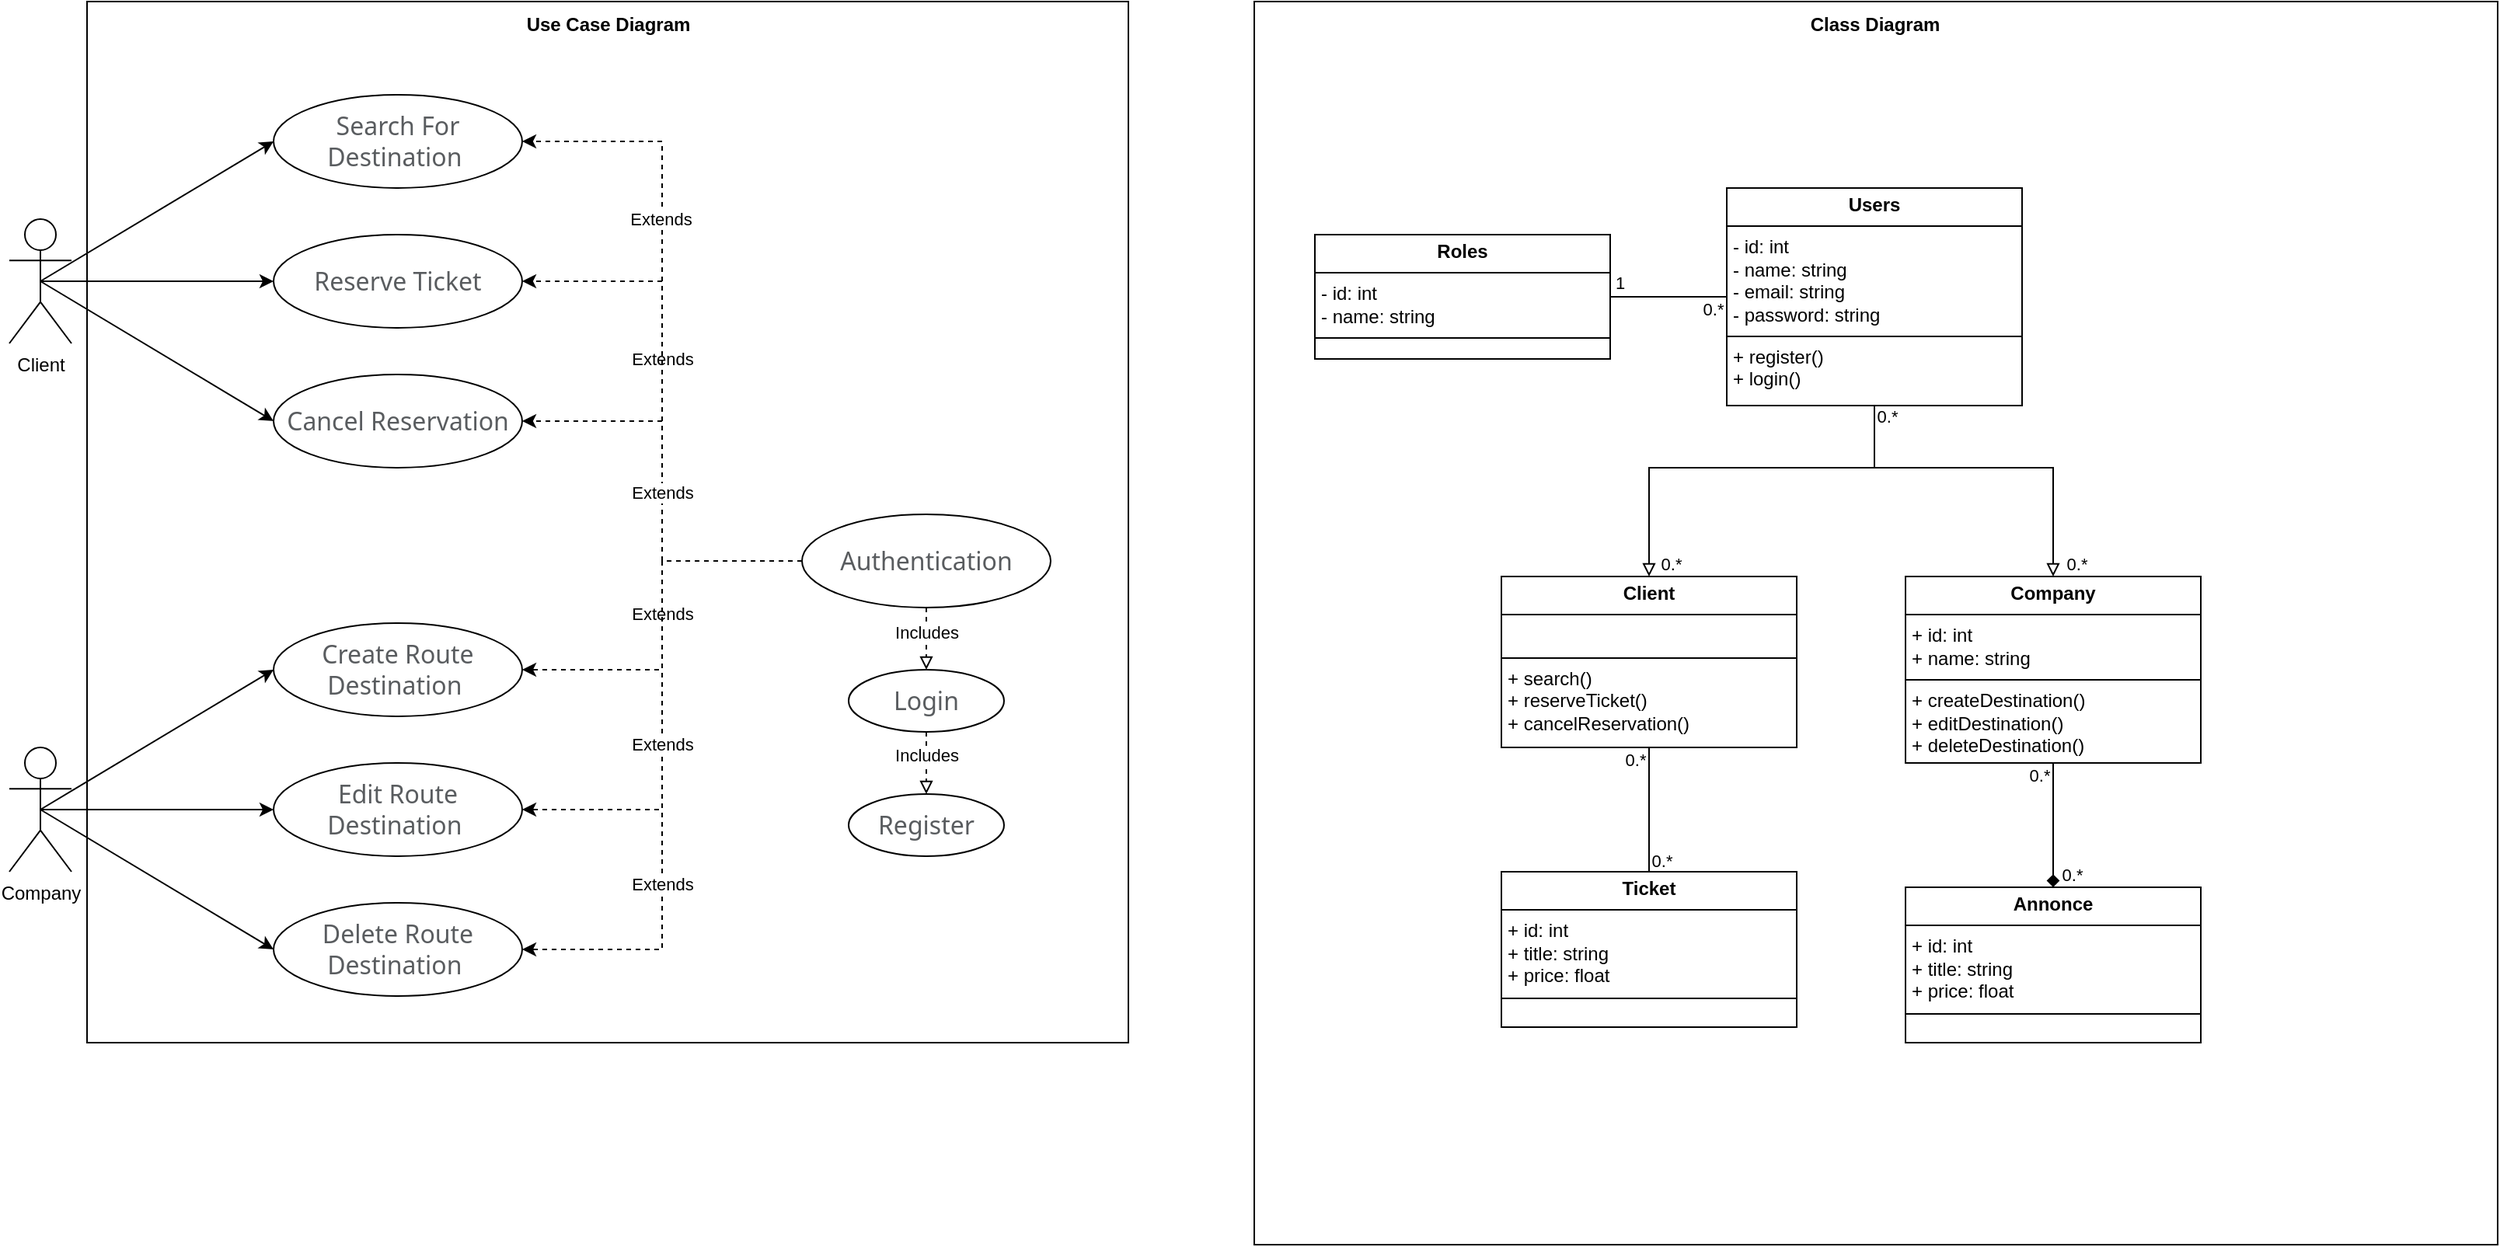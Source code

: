 <mxfile version="26.0.16">
  <diagram name="Page-1" id="CVRvL5XX1X4Mtw7or7ae">
    <mxGraphModel dx="700" dy="360" grid="1" gridSize="10" guides="1" tooltips="1" connect="1" arrows="1" fold="1" page="1" pageScale="1" pageWidth="850" pageHeight="1100" math="0" shadow="0">
      <root>
        <mxCell id="0" />
        <mxCell id="1" parent="0" />
        <mxCell id="lxG_5hcDOjIos_S2exNw-1" value="" style="whiteSpace=wrap;html=1;aspect=fixed;" vertex="1" parent="1">
          <mxGeometry x="90" y="60" width="670" height="670" as="geometry" />
        </mxCell>
        <mxCell id="lxG_5hcDOjIos_S2exNw-10" style="rounded=0;orthogonalLoop=1;jettySize=auto;html=1;exitX=0.5;exitY=0.5;exitDx=0;exitDy=0;exitPerimeter=0;entryX=0;entryY=0.5;entryDx=0;entryDy=0;" edge="1" parent="1" source="lxG_5hcDOjIos_S2exNw-2" target="lxG_5hcDOjIos_S2exNw-4">
          <mxGeometry relative="1" as="geometry" />
        </mxCell>
        <mxCell id="lxG_5hcDOjIos_S2exNw-2" value="Client" style="shape=umlActor;verticalLabelPosition=bottom;verticalAlign=top;html=1;outlineConnect=0;" vertex="1" parent="1">
          <mxGeometry x="40" y="200" width="40" height="80" as="geometry" />
        </mxCell>
        <mxCell id="lxG_5hcDOjIos_S2exNw-3" value="&lt;span style=&quot;color: rgba(33, 37, 41, 0.75); font-family: system-ui, -apple-system, &amp;quot;Segoe UI&amp;quot;, Roboto, &amp;quot;Helvetica Neue&amp;quot;, &amp;quot;Noto Sans&amp;quot;, &amp;quot;Liberation Sans&amp;quot;, Arial, sans-serif, &amp;quot;Apple Color Emoji&amp;quot;, &amp;quot;Segoe UI Emoji&amp;quot;, &amp;quot;Segoe UI Symbol&amp;quot;, &amp;quot;Noto Color Emoji&amp;quot;; font-size: 16px; background-color: rgb(255, 255, 255);&quot;&gt;Reserve Ticket&lt;/span&gt;" style="ellipse;whiteSpace=wrap;html=1;" vertex="1" parent="1">
          <mxGeometry x="210" y="210" width="160" height="60" as="geometry" />
        </mxCell>
        <mxCell id="lxG_5hcDOjIos_S2exNw-4" value="&lt;span style=&quot;color: rgba(33, 37, 41, 0.75); font-family: system-ui, -apple-system, &amp;quot;Segoe UI&amp;quot;, Roboto, &amp;quot;Helvetica Neue&amp;quot;, &amp;quot;Noto Sans&amp;quot;, &amp;quot;Liberation Sans&amp;quot;, Arial, sans-serif, &amp;quot;Apple Color Emoji&amp;quot;, &amp;quot;Segoe UI Emoji&amp;quot;, &amp;quot;Segoe UI Symbol&amp;quot;, &amp;quot;Noto Color Emoji&amp;quot;; font-size: 16px; background-color: rgb(255, 255, 255);&quot;&gt;Search For Destination&amp;nbsp;&lt;/span&gt;" style="ellipse;whiteSpace=wrap;html=1;" vertex="1" parent="1">
          <mxGeometry x="210" y="120" width="160" height="60" as="geometry" />
        </mxCell>
        <mxCell id="lxG_5hcDOjIos_S2exNw-6" value="&lt;span style=&quot;color: rgba(33, 37, 41, 0.75); font-family: system-ui, -apple-system, &amp;quot;Segoe UI&amp;quot;, Roboto, &amp;quot;Helvetica Neue&amp;quot;, &amp;quot;Noto Sans&amp;quot;, &amp;quot;Liberation Sans&amp;quot;, Arial, sans-serif, &amp;quot;Apple Color Emoji&amp;quot;, &amp;quot;Segoe UI Emoji&amp;quot;, &amp;quot;Segoe UI Symbol&amp;quot;, &amp;quot;Noto Color Emoji&amp;quot;; font-size: 16px; background-color: rgb(255, 255, 255);&quot;&gt;Create Route&lt;br&gt;Destination&amp;nbsp;&lt;/span&gt;" style="ellipse;whiteSpace=wrap;html=1;" vertex="1" parent="1">
          <mxGeometry x="210" y="460" width="160" height="60" as="geometry" />
        </mxCell>
        <mxCell id="lxG_5hcDOjIos_S2exNw-7" value="&lt;span style=&quot;color: rgba(33, 37, 41, 0.75); font-family: system-ui, -apple-system, &amp;quot;Segoe UI&amp;quot;, Roboto, &amp;quot;Helvetica Neue&amp;quot;, &amp;quot;Noto Sans&amp;quot;, &amp;quot;Liberation Sans&amp;quot;, Arial, sans-serif, &amp;quot;Apple Color Emoji&amp;quot;, &amp;quot;Segoe UI Emoji&amp;quot;, &amp;quot;Segoe UI Symbol&amp;quot;, &amp;quot;Noto Color Emoji&amp;quot;; font-size: 16px; background-color: rgb(255, 255, 255);&quot;&gt;Edit Route&lt;br&gt;Destination&amp;nbsp;&lt;/span&gt;" style="ellipse;whiteSpace=wrap;html=1;" vertex="1" parent="1">
          <mxGeometry x="210" y="550" width="160" height="60" as="geometry" />
        </mxCell>
        <mxCell id="lxG_5hcDOjIos_S2exNw-8" value="&lt;span style=&quot;color: rgba(33, 37, 41, 0.75); font-family: system-ui, -apple-system, &amp;quot;Segoe UI&amp;quot;, Roboto, &amp;quot;Helvetica Neue&amp;quot;, &amp;quot;Noto Sans&amp;quot;, &amp;quot;Liberation Sans&amp;quot;, Arial, sans-serif, &amp;quot;Apple Color Emoji&amp;quot;, &amp;quot;Segoe UI Emoji&amp;quot;, &amp;quot;Segoe UI Symbol&amp;quot;, &amp;quot;Noto Color Emoji&amp;quot;; font-size: 16px; background-color: rgb(255, 255, 255);&quot;&gt;Delete Route&lt;br&gt;Destination&amp;nbsp;&lt;/span&gt;" style="ellipse;whiteSpace=wrap;html=1;" vertex="1" parent="1">
          <mxGeometry x="210" y="640" width="160" height="60" as="geometry" />
        </mxCell>
        <mxCell id="lxG_5hcDOjIos_S2exNw-12" style="rounded=0;orthogonalLoop=1;jettySize=auto;html=1;entryX=0;entryY=0.5;entryDx=0;entryDy=0;exitX=0.5;exitY=0.5;exitDx=0;exitDy=0;exitPerimeter=0;" edge="1" parent="1" source="lxG_5hcDOjIos_S2exNw-9" target="lxG_5hcDOjIos_S2exNw-6">
          <mxGeometry relative="1" as="geometry" />
        </mxCell>
        <mxCell id="lxG_5hcDOjIos_S2exNw-9" value="Company" style="shape=umlActor;verticalLabelPosition=bottom;verticalAlign=top;html=1;outlineConnect=0;" vertex="1" parent="1">
          <mxGeometry x="40" y="540" width="40" height="80" as="geometry" />
        </mxCell>
        <mxCell id="lxG_5hcDOjIos_S2exNw-11" style="rounded=0;orthogonalLoop=1;jettySize=auto;html=1;entryX=0;entryY=0.5;entryDx=0;entryDy=0;exitX=0.5;exitY=0.5;exitDx=0;exitDy=0;exitPerimeter=0;" edge="1" parent="1" source="lxG_5hcDOjIos_S2exNw-2" target="lxG_5hcDOjIos_S2exNw-3">
          <mxGeometry relative="1" as="geometry">
            <mxPoint x="90" y="206" as="sourcePoint" />
            <mxPoint x="231" y="175" as="targetPoint" />
          </mxGeometry>
        </mxCell>
        <mxCell id="lxG_5hcDOjIos_S2exNw-13" style="rounded=0;orthogonalLoop=1;jettySize=auto;html=1;entryX=0;entryY=0.5;entryDx=0;entryDy=0;exitX=0.5;exitY=0.5;exitDx=0;exitDy=0;exitPerimeter=0;" edge="1" parent="1" source="lxG_5hcDOjIos_S2exNw-9" target="lxG_5hcDOjIos_S2exNw-7">
          <mxGeometry relative="1" as="geometry">
            <mxPoint x="70" y="590" as="sourcePoint" />
            <mxPoint x="220" y="500" as="targetPoint" />
          </mxGeometry>
        </mxCell>
        <mxCell id="lxG_5hcDOjIos_S2exNw-14" style="rounded=0;orthogonalLoop=1;jettySize=auto;html=1;entryX=0;entryY=0.5;entryDx=0;entryDy=0;exitX=0.5;exitY=0.5;exitDx=0;exitDy=0;exitPerimeter=0;" edge="1" parent="1" source="lxG_5hcDOjIos_S2exNw-9" target="lxG_5hcDOjIos_S2exNw-8">
          <mxGeometry relative="1" as="geometry">
            <mxPoint x="70" y="590" as="sourcePoint" />
            <mxPoint x="220" y="590" as="targetPoint" />
          </mxGeometry>
        </mxCell>
        <mxCell id="lxG_5hcDOjIos_S2exNw-16" style="edgeStyle=orthogonalEdgeStyle;rounded=0;orthogonalLoop=1;jettySize=auto;html=1;entryX=1;entryY=0.5;entryDx=0;entryDy=0;dashed=1;exitX=0;exitY=0.5;exitDx=0;exitDy=0;" edge="1" parent="1" source="lxG_5hcDOjIos_S2exNw-15" target="lxG_5hcDOjIos_S2exNw-3">
          <mxGeometry relative="1" as="geometry" />
        </mxCell>
        <mxCell id="lxG_5hcDOjIos_S2exNw-22" value="Extends" style="edgeLabel;html=1;align=center;verticalAlign=middle;resizable=0;points=[];" vertex="1" connectable="0" parent="lxG_5hcDOjIos_S2exNw-16">
          <mxGeometry x="0.005" relative="1" as="geometry">
            <mxPoint y="-39" as="offset" />
          </mxGeometry>
        </mxCell>
        <mxCell id="lxG_5hcDOjIos_S2exNw-17" style="edgeStyle=orthogonalEdgeStyle;rounded=0;orthogonalLoop=1;jettySize=auto;html=1;entryX=1;entryY=0.5;entryDx=0;entryDy=0;exitX=0;exitY=0.5;exitDx=0;exitDy=0;dashed=1;" edge="1" parent="1" source="lxG_5hcDOjIos_S2exNw-15" target="lxG_5hcDOjIos_S2exNw-4">
          <mxGeometry relative="1" as="geometry" />
        </mxCell>
        <mxCell id="lxG_5hcDOjIos_S2exNw-21" value="Extends" style="edgeLabel;html=1;align=center;verticalAlign=middle;resizable=0;points=[];" vertex="1" connectable="0" parent="lxG_5hcDOjIos_S2exNw-17">
          <mxGeometry x="0.437" y="1" relative="1" as="geometry">
            <mxPoint y="13" as="offset" />
          </mxGeometry>
        </mxCell>
        <mxCell id="lxG_5hcDOjIos_S2exNw-18" style="edgeStyle=orthogonalEdgeStyle;rounded=0;orthogonalLoop=1;jettySize=auto;html=1;entryX=1;entryY=0.5;entryDx=0;entryDy=0;dashed=1;exitX=0;exitY=0.5;exitDx=0;exitDy=0;" edge="1" parent="1" source="lxG_5hcDOjIos_S2exNw-15" target="lxG_5hcDOjIos_S2exNw-6">
          <mxGeometry relative="1" as="geometry" />
        </mxCell>
        <mxCell id="lxG_5hcDOjIos_S2exNw-23" value="Extends" style="edgeLabel;html=1;align=center;verticalAlign=middle;resizable=0;points=[];labelBackgroundColor=default;" vertex="1" connectable="0" parent="lxG_5hcDOjIos_S2exNw-18">
          <mxGeometry x="-0.007" relative="1" as="geometry">
            <mxPoint as="offset" />
          </mxGeometry>
        </mxCell>
        <mxCell id="lxG_5hcDOjIos_S2exNw-19" style="edgeStyle=orthogonalEdgeStyle;rounded=0;orthogonalLoop=1;jettySize=auto;html=1;entryX=1;entryY=0.5;entryDx=0;entryDy=0;dashed=1;exitX=0;exitY=0.5;exitDx=0;exitDy=0;" edge="1" parent="1" source="lxG_5hcDOjIos_S2exNw-15" target="lxG_5hcDOjIos_S2exNw-7">
          <mxGeometry relative="1" as="geometry" />
        </mxCell>
        <mxCell id="lxG_5hcDOjIos_S2exNw-20" style="edgeStyle=orthogonalEdgeStyle;rounded=0;orthogonalLoop=1;jettySize=auto;html=1;entryX=1;entryY=0.5;entryDx=0;entryDy=0;exitX=0;exitY=0.5;exitDx=0;exitDy=0;dashed=1;" edge="1" parent="1" source="lxG_5hcDOjIos_S2exNw-15" target="lxG_5hcDOjIos_S2exNw-8">
          <mxGeometry relative="1" as="geometry" />
        </mxCell>
        <mxCell id="lxG_5hcDOjIos_S2exNw-24" value="Extends" style="edgeLabel;html=1;align=center;verticalAlign=middle;resizable=0;points=[];" vertex="1" connectable="0" parent="lxG_5hcDOjIos_S2exNw-20">
          <mxGeometry x="-0.035" relative="1" as="geometry">
            <mxPoint as="offset" />
          </mxGeometry>
        </mxCell>
        <mxCell id="lxG_5hcDOjIos_S2exNw-25" value="Extends" style="edgeLabel;html=1;align=center;verticalAlign=middle;resizable=0;points=[];" vertex="1" connectable="0" parent="lxG_5hcDOjIos_S2exNw-20">
          <mxGeometry x="0.384" y="1" relative="1" as="geometry">
            <mxPoint x="-1" as="offset" />
          </mxGeometry>
        </mxCell>
        <mxCell id="lxG_5hcDOjIos_S2exNw-48" style="edgeStyle=orthogonalEdgeStyle;rounded=0;orthogonalLoop=1;jettySize=auto;html=1;entryX=1;entryY=0.5;entryDx=0;entryDy=0;dashed=1;" edge="1" parent="1" source="lxG_5hcDOjIos_S2exNw-15" target="lxG_5hcDOjIos_S2exNw-46">
          <mxGeometry relative="1" as="geometry" />
        </mxCell>
        <mxCell id="lxG_5hcDOjIos_S2exNw-49" value="Extends" style="edgeLabel;html=1;align=center;verticalAlign=middle;resizable=0;points=[];" vertex="1" connectable="0" parent="lxG_5hcDOjIos_S2exNw-48">
          <mxGeometry x="-0.002" y="1" relative="1" as="geometry">
            <mxPoint x="1" as="offset" />
          </mxGeometry>
        </mxCell>
        <mxCell id="lxG_5hcDOjIos_S2exNw-15" value="&lt;span style=&quot;color: rgba(33, 37, 41, 0.75); font-family: system-ui, -apple-system, &amp;quot;Segoe UI&amp;quot;, Roboto, &amp;quot;Helvetica Neue&amp;quot;, &amp;quot;Noto Sans&amp;quot;, &amp;quot;Liberation Sans&amp;quot;, Arial, sans-serif, &amp;quot;Apple Color Emoji&amp;quot;, &amp;quot;Segoe UI Emoji&amp;quot;, &amp;quot;Segoe UI Symbol&amp;quot;, &amp;quot;Noto Color Emoji&amp;quot;; font-size: 16px; background-color: rgb(255, 255, 255);&quot;&gt;Authentication&lt;/span&gt;" style="ellipse;whiteSpace=wrap;html=1;" vertex="1" parent="1">
          <mxGeometry x="550" y="390" width="160" height="60" as="geometry" />
        </mxCell>
        <mxCell id="lxG_5hcDOjIos_S2exNw-26" value="" style="whiteSpace=wrap;html=1;aspect=fixed;" vertex="1" parent="1">
          <mxGeometry x="841" y="60" width="800" height="800" as="geometry" />
        </mxCell>
        <mxCell id="lxG_5hcDOjIos_S2exNw-27" value="&lt;b&gt;&lt;font&gt;Use Case Diagram&lt;/font&gt;&lt;/b&gt;" style="text;html=1;align=center;verticalAlign=middle;resizable=0;points=[];autosize=1;strokeColor=none;fillColor=none;" vertex="1" parent="1">
          <mxGeometry x="360" y="60" width="130" height="30" as="geometry" />
        </mxCell>
        <mxCell id="lxG_5hcDOjIos_S2exNw-28" value="&lt;b&gt;Class Diagram&lt;/b&gt;" style="text;html=1;align=center;verticalAlign=middle;resizable=0;points=[];autosize=1;strokeColor=none;fillColor=none;" vertex="1" parent="1">
          <mxGeometry x="1185" y="60" width="110" height="30" as="geometry" />
        </mxCell>
        <mxCell id="lxG_5hcDOjIos_S2exNw-37" value="&lt;p style=&quot;margin:0px;margin-top:4px;text-align:center;&quot;&gt;&lt;b&gt;Users&lt;/b&gt;&lt;/p&gt;&lt;hr size=&quot;1&quot; style=&quot;border-style:solid;&quot;&gt;&lt;p style=&quot;margin:0px;margin-left:4px;&quot;&gt;- id: int&lt;br&gt;- name: string&lt;/p&gt;&lt;p style=&quot;margin:0px;margin-left:4px;&quot;&gt;- email: string&lt;/p&gt;&lt;p style=&quot;margin:0px;margin-left:4px;&quot;&gt;- password: string&lt;/p&gt;&lt;hr size=&quot;1&quot; style=&quot;border-style:solid;&quot;&gt;&lt;p style=&quot;margin:0px;margin-left:4px;&quot;&gt;+ register()&lt;/p&gt;&lt;p style=&quot;margin:0px;margin-left:4px;&quot;&gt;+ login()&lt;/p&gt;" style="verticalAlign=top;align=left;overflow=fill;html=1;whiteSpace=wrap;" vertex="1" parent="1">
          <mxGeometry x="1145" y="180" width="190" height="140" as="geometry" />
        </mxCell>
        <mxCell id="lxG_5hcDOjIos_S2exNw-39" style="edgeStyle=orthogonalEdgeStyle;rounded=0;orthogonalLoop=1;jettySize=auto;html=1;entryX=0;entryY=0.5;entryDx=0;entryDy=0;endArrow=none;startFill=0;" edge="1" parent="1" source="lxG_5hcDOjIos_S2exNw-38" target="lxG_5hcDOjIos_S2exNw-37">
          <mxGeometry relative="1" as="geometry" />
        </mxCell>
        <mxCell id="lxG_5hcDOjIos_S2exNw-40" value="0.*" style="edgeLabel;html=1;align=center;verticalAlign=middle;resizable=0;points=[];" vertex="1" connectable="0" parent="lxG_5hcDOjIos_S2exNw-39">
          <mxGeometry x="0.909" y="-1" relative="1" as="geometry">
            <mxPoint x="-6" y="7" as="offset" />
          </mxGeometry>
        </mxCell>
        <mxCell id="lxG_5hcDOjIos_S2exNw-41" value="1" style="edgeLabel;html=1;align=center;verticalAlign=middle;resizable=0;points=[];" vertex="1" connectable="0" parent="lxG_5hcDOjIos_S2exNw-39">
          <mxGeometry x="-0.895" y="1" relative="1" as="geometry">
            <mxPoint x="2" y="-8" as="offset" />
          </mxGeometry>
        </mxCell>
        <mxCell id="lxG_5hcDOjIos_S2exNw-44" style="edgeStyle=orthogonalEdgeStyle;rounded=0;orthogonalLoop=1;jettySize=auto;html=1;entryX=0.5;entryY=0;entryDx=0;entryDy=0;endArrow=block;endFill=0;exitX=0.5;exitY=1;exitDx=0;exitDy=0;" edge="1" parent="1" source="lxG_5hcDOjIos_S2exNw-37" target="lxG_5hcDOjIos_S2exNw-42">
          <mxGeometry relative="1" as="geometry">
            <Array as="points">
              <mxPoint x="1240" y="360" />
              <mxPoint x="1095" y="360" />
            </Array>
          </mxGeometry>
        </mxCell>
        <mxCell id="lxG_5hcDOjIos_S2exNw-45" style="edgeStyle=orthogonalEdgeStyle;rounded=0;orthogonalLoop=1;jettySize=auto;html=1;entryX=0.5;entryY=0;entryDx=0;entryDy=0;endArrow=block;endFill=0;exitX=0.5;exitY=1;exitDx=0;exitDy=0;" edge="1" parent="1" source="lxG_5hcDOjIos_S2exNw-37" target="lxG_5hcDOjIos_S2exNw-43">
          <mxGeometry relative="1" as="geometry">
            <Array as="points">
              <mxPoint x="1240" y="360" />
              <mxPoint x="1355" y="360" />
            </Array>
          </mxGeometry>
        </mxCell>
        <mxCell id="lxG_5hcDOjIos_S2exNw-56" value="0.*" style="edgeLabel;html=1;align=center;verticalAlign=middle;resizable=0;points=[];" vertex="1" connectable="0" parent="lxG_5hcDOjIos_S2exNw-45">
          <mxGeometry x="-0.954" relative="1" as="geometry">
            <mxPoint x="8" y="2" as="offset" />
          </mxGeometry>
        </mxCell>
        <mxCell id="lxG_5hcDOjIos_S2exNw-38" value="&lt;p style=&quot;margin:0px;margin-top:4px;text-align:center;&quot;&gt;&lt;b&gt;Roles&lt;/b&gt;&lt;/p&gt;&lt;hr size=&quot;1&quot; style=&quot;border-style:solid;&quot;&gt;&lt;p style=&quot;margin:0px;margin-left:4px;&quot;&gt;- id: int&lt;br&gt;- name: string&lt;br&gt;&lt;/p&gt;&lt;hr size=&quot;1&quot; style=&quot;border-style:solid;&quot;&gt;&lt;p style=&quot;margin:0px;margin-left:4px;&quot;&gt;&lt;br&gt;&lt;/p&gt;" style="verticalAlign=top;align=left;overflow=fill;html=1;whiteSpace=wrap;" vertex="1" parent="1">
          <mxGeometry x="880" y="210" width="190" height="80" as="geometry" />
        </mxCell>
        <mxCell id="lxG_5hcDOjIos_S2exNw-42" value="&lt;p style=&quot;margin:0px;margin-top:4px;text-align:center;&quot;&gt;&lt;b&gt;Client&lt;/b&gt;&lt;/p&gt;&lt;hr size=&quot;1&quot; style=&quot;border-style:solid;&quot;&gt;&lt;p style=&quot;margin:0px;margin-left:4px;&quot;&gt;&lt;br&gt;&lt;/p&gt;&lt;hr size=&quot;1&quot; style=&quot;border-style:solid;&quot;&gt;&lt;p style=&quot;margin:0px;margin-left:4px;&quot;&gt;+ search()&lt;/p&gt;&lt;p style=&quot;margin:0px;margin-left:4px;&quot;&gt;+ reserveTicket()&lt;/p&gt;&lt;p style=&quot;margin:0px;margin-left:4px;&quot;&gt;+ cancelReservation()&lt;/p&gt;" style="verticalAlign=top;align=left;overflow=fill;html=1;whiteSpace=wrap;" vertex="1" parent="1">
          <mxGeometry x="1000" y="430" width="190" height="110" as="geometry" />
        </mxCell>
        <mxCell id="lxG_5hcDOjIos_S2exNw-43" value="&lt;p style=&quot;margin:0px;margin-top:4px;text-align:center;&quot;&gt;&lt;b&gt;Company&lt;/b&gt;&lt;/p&gt;&lt;hr size=&quot;1&quot; style=&quot;border-style:solid;&quot;&gt;&lt;p style=&quot;margin:0px;margin-left:4px;&quot;&gt;+ id: int&lt;br&gt;+ name: string&lt;br&gt;&lt;/p&gt;&lt;hr size=&quot;1&quot; style=&quot;border-style:solid;&quot;&gt;&lt;p style=&quot;margin:0px;margin-left:4px;&quot;&gt;+ createDestination()&lt;/p&gt;&lt;p style=&quot;margin:0px;margin-left:4px;&quot;&gt;+ editDestination()&lt;/p&gt;&lt;p style=&quot;margin:0px;margin-left:4px;&quot;&gt;+ deleteDestination()&lt;/p&gt;" style="verticalAlign=top;align=left;overflow=fill;html=1;whiteSpace=wrap;" vertex="1" parent="1">
          <mxGeometry x="1260" y="430" width="190" height="120" as="geometry" />
        </mxCell>
        <mxCell id="lxG_5hcDOjIos_S2exNw-46" value="&lt;span style=&quot;color: rgba(33, 37, 41, 0.75); font-family: system-ui, -apple-system, &amp;quot;Segoe UI&amp;quot;, Roboto, &amp;quot;Helvetica Neue&amp;quot;, &amp;quot;Noto Sans&amp;quot;, &amp;quot;Liberation Sans&amp;quot;, Arial, sans-serif, &amp;quot;Apple Color Emoji&amp;quot;, &amp;quot;Segoe UI Emoji&amp;quot;, &amp;quot;Segoe UI Symbol&amp;quot;, &amp;quot;Noto Color Emoji&amp;quot;; font-size: 16px; background-color: rgb(255, 255, 255);&quot;&gt;Cancel Reservation&lt;/span&gt;" style="ellipse;whiteSpace=wrap;html=1;" vertex="1" parent="1">
          <mxGeometry x="210" y="300" width="160" height="60" as="geometry" />
        </mxCell>
        <mxCell id="lxG_5hcDOjIos_S2exNw-47" style="rounded=0;orthogonalLoop=1;jettySize=auto;html=1;entryX=0;entryY=0.5;entryDx=0;entryDy=0;exitX=0.5;exitY=0.5;exitDx=0;exitDy=0;exitPerimeter=0;" edge="1" parent="1" source="lxG_5hcDOjIos_S2exNw-2" target="lxG_5hcDOjIos_S2exNw-46">
          <mxGeometry relative="1" as="geometry">
            <mxPoint x="70" y="270" as="sourcePoint" />
            <mxPoint x="220" y="270" as="targetPoint" />
          </mxGeometry>
        </mxCell>
        <mxCell id="lxG_5hcDOjIos_S2exNw-52" style="edgeStyle=orthogonalEdgeStyle;rounded=0;orthogonalLoop=1;jettySize=auto;html=1;dashed=1;exitX=0.5;exitY=1;exitDx=0;exitDy=0;endArrow=block;endFill=0;" edge="1" parent="1" source="lxG_5hcDOjIos_S2exNw-15" target="lxG_5hcDOjIos_S2exNw-50">
          <mxGeometry relative="1" as="geometry" />
        </mxCell>
        <mxCell id="lxG_5hcDOjIos_S2exNw-54" value="Includes" style="edgeLabel;html=1;align=center;verticalAlign=middle;resizable=0;points=[];" vertex="1" connectable="0" parent="lxG_5hcDOjIos_S2exNw-52">
          <mxGeometry x="-0.233" relative="1" as="geometry">
            <mxPoint as="offset" />
          </mxGeometry>
        </mxCell>
        <mxCell id="lxG_5hcDOjIos_S2exNw-53" style="edgeStyle=orthogonalEdgeStyle;rounded=0;orthogonalLoop=1;jettySize=auto;html=1;entryX=0.5;entryY=0;entryDx=0;entryDy=0;dashed=1;endArrow=block;endFill=0;" edge="1" parent="1" source="lxG_5hcDOjIos_S2exNw-50" target="lxG_5hcDOjIos_S2exNw-51">
          <mxGeometry relative="1" as="geometry" />
        </mxCell>
        <mxCell id="lxG_5hcDOjIos_S2exNw-55" value="Includes" style="edgeLabel;html=1;align=center;verticalAlign=middle;resizable=0;points=[];" vertex="1" connectable="0" parent="lxG_5hcDOjIos_S2exNw-53">
          <mxGeometry x="-0.256" relative="1" as="geometry">
            <mxPoint as="offset" />
          </mxGeometry>
        </mxCell>
        <mxCell id="lxG_5hcDOjIos_S2exNw-50" value="&lt;span style=&quot;color: rgba(33, 37, 41, 0.75); font-family: system-ui, -apple-system, &amp;quot;Segoe UI&amp;quot;, Roboto, &amp;quot;Helvetica Neue&amp;quot;, &amp;quot;Noto Sans&amp;quot;, &amp;quot;Liberation Sans&amp;quot;, Arial, sans-serif, &amp;quot;Apple Color Emoji&amp;quot;, &amp;quot;Segoe UI Emoji&amp;quot;, &amp;quot;Segoe UI Symbol&amp;quot;, &amp;quot;Noto Color Emoji&amp;quot;; font-size: 16px; background-color: rgb(255, 255, 255);&quot;&gt;Login&lt;/span&gt;" style="ellipse;whiteSpace=wrap;html=1;" vertex="1" parent="1">
          <mxGeometry x="580" y="490" width="100" height="40" as="geometry" />
        </mxCell>
        <mxCell id="lxG_5hcDOjIos_S2exNw-51" value="&lt;span style=&quot;color: rgba(33, 37, 41, 0.75); font-family: system-ui, -apple-system, &amp;quot;Segoe UI&amp;quot;, Roboto, &amp;quot;Helvetica Neue&amp;quot;, &amp;quot;Noto Sans&amp;quot;, &amp;quot;Liberation Sans&amp;quot;, Arial, sans-serif, &amp;quot;Apple Color Emoji&amp;quot;, &amp;quot;Segoe UI Emoji&amp;quot;, &amp;quot;Segoe UI Symbol&amp;quot;, &amp;quot;Noto Color Emoji&amp;quot;; font-size: 16px; background-color: rgb(255, 255, 255);&quot;&gt;Register&lt;/span&gt;" style="ellipse;whiteSpace=wrap;html=1;" vertex="1" parent="1">
          <mxGeometry x="580" y="570" width="100" height="40" as="geometry" />
        </mxCell>
        <mxCell id="lxG_5hcDOjIos_S2exNw-57" value="0.*" style="edgeLabel;html=1;align=center;verticalAlign=middle;resizable=0;points=[];" vertex="1" connectable="0" parent="1">
          <mxGeometry x="1370.0" y="421.995" as="geometry" />
        </mxCell>
        <mxCell id="lxG_5hcDOjIos_S2exNw-58" value="0.*" style="edgeLabel;html=1;align=center;verticalAlign=middle;resizable=0;points=[];" vertex="1" connectable="0" parent="1">
          <mxGeometry x="1109.0" y="421.995" as="geometry" />
        </mxCell>
        <mxCell id="lxG_5hcDOjIos_S2exNw-60" style="edgeStyle=orthogonalEdgeStyle;rounded=0;orthogonalLoop=1;jettySize=auto;html=1;endArrow=diamond;endFill=1;exitX=0.5;exitY=1;exitDx=0;exitDy=0;" edge="1" parent="1" source="lxG_5hcDOjIos_S2exNw-43" target="lxG_5hcDOjIos_S2exNw-59">
          <mxGeometry relative="1" as="geometry" />
        </mxCell>
        <mxCell id="lxG_5hcDOjIos_S2exNw-61" value="0.*" style="edgeLabel;html=1;align=center;verticalAlign=middle;resizable=0;points=[];" vertex="1" connectable="0" parent="lxG_5hcDOjIos_S2exNw-60">
          <mxGeometry x="-0.762" y="1" relative="1" as="geometry">
            <mxPoint x="-10" y="-2" as="offset" />
          </mxGeometry>
        </mxCell>
        <mxCell id="lxG_5hcDOjIos_S2exNw-62" value="0.*" style="edgeLabel;html=1;align=center;verticalAlign=middle;resizable=0;points=[];" vertex="1" connectable="0" parent="lxG_5hcDOjIos_S2exNw-60">
          <mxGeometry x="0.787" relative="1" as="geometry">
            <mxPoint x="12" as="offset" />
          </mxGeometry>
        </mxCell>
        <mxCell id="lxG_5hcDOjIos_S2exNw-59" value="&lt;p style=&quot;margin:0px;margin-top:4px;text-align:center;&quot;&gt;&lt;b&gt;Annonce&lt;/b&gt;&lt;/p&gt;&lt;hr size=&quot;1&quot; style=&quot;border-style:solid;&quot;&gt;&lt;p style=&quot;margin:0px;margin-left:4px;&quot;&gt;+ id: int&lt;br&gt;+ title: string&lt;br&gt;&lt;/p&gt;&lt;p style=&quot;margin:0px;margin-left:4px;&quot;&gt;+ price: float&lt;/p&gt;&lt;hr size=&quot;1&quot; style=&quot;border-style:solid;&quot;&gt;&lt;p style=&quot;margin:0px;margin-left:4px;&quot;&gt;&lt;br&gt;&lt;/p&gt;" style="verticalAlign=top;align=left;overflow=fill;html=1;whiteSpace=wrap;" vertex="1" parent="1">
          <mxGeometry x="1260" y="630" width="190" height="100" as="geometry" />
        </mxCell>
        <mxCell id="lxG_5hcDOjIos_S2exNw-67" style="edgeStyle=orthogonalEdgeStyle;rounded=0;orthogonalLoop=1;jettySize=auto;html=1;entryX=0.5;entryY=1;entryDx=0;entryDy=0;endArrow=none;startFill=0;" edge="1" parent="1" source="lxG_5hcDOjIos_S2exNw-66" target="lxG_5hcDOjIos_S2exNw-42">
          <mxGeometry relative="1" as="geometry" />
        </mxCell>
        <mxCell id="lxG_5hcDOjIos_S2exNw-68" value="0.*" style="edgeLabel;html=1;align=center;verticalAlign=middle;resizable=0;points=[];" vertex="1" connectable="0" parent="lxG_5hcDOjIos_S2exNw-67">
          <mxGeometry x="0.805" relative="1" as="geometry">
            <mxPoint x="-9" as="offset" />
          </mxGeometry>
        </mxCell>
        <mxCell id="lxG_5hcDOjIos_S2exNw-69" value="0.*" style="edgeLabel;html=1;align=center;verticalAlign=middle;resizable=0;points=[];" vertex="1" connectable="0" parent="lxG_5hcDOjIos_S2exNw-67">
          <mxGeometry x="-0.829" relative="1" as="geometry">
            <mxPoint x="8" as="offset" />
          </mxGeometry>
        </mxCell>
        <mxCell id="lxG_5hcDOjIos_S2exNw-66" value="&lt;p style=&quot;margin:0px;margin-top:4px;text-align:center;&quot;&gt;&lt;b&gt;Ticket&lt;/b&gt;&lt;/p&gt;&lt;hr size=&quot;1&quot; style=&quot;border-style:solid;&quot;&gt;&lt;p style=&quot;margin:0px;margin-left:4px;&quot;&gt;+ id: int&lt;br&gt;+ title: string&lt;br&gt;&lt;/p&gt;&lt;p style=&quot;margin:0px;margin-left:4px;&quot;&gt;+ price: float&lt;/p&gt;&lt;hr size=&quot;1&quot; style=&quot;border-style:solid;&quot;&gt;&lt;p style=&quot;margin:0px;margin-left:4px;&quot;&gt;&lt;br&gt;&lt;/p&gt;" style="verticalAlign=top;align=left;overflow=fill;html=1;whiteSpace=wrap;" vertex="1" parent="1">
          <mxGeometry x="1000" y="620" width="190" height="100" as="geometry" />
        </mxCell>
      </root>
    </mxGraphModel>
  </diagram>
</mxfile>
